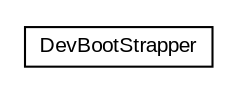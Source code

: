 #!/usr/local/bin/dot
#
# Class diagram 
# Generated by UMLGraph version R5_6-24-gf6e263 (http://www.umlgraph.org/)
#

digraph G {
	edge [fontname="arial",fontsize=10,labelfontname="arial",labelfontsize=10];
	node [fontname="arial",fontsize=10,shape=plaintext];
	nodesep=0.25;
	ranksep=0.5;
	rankdir=LR;
	// com.gwtplatform.carstore.server.DevBootStrapper
	c81116 [label=<<table title="com.gwtplatform.carstore.server.DevBootStrapper" border="0" cellborder="1" cellspacing="0" cellpadding="2" port="p" href="./DevBootStrapper.html">
		<tr><td><table border="0" cellspacing="0" cellpadding="1">
<tr><td align="center" balign="center"> DevBootStrapper </td></tr>
		</table></td></tr>
		</table>>, URL="./DevBootStrapper.html", fontname="arial", fontcolor="black", fontsize=10.0];
}

